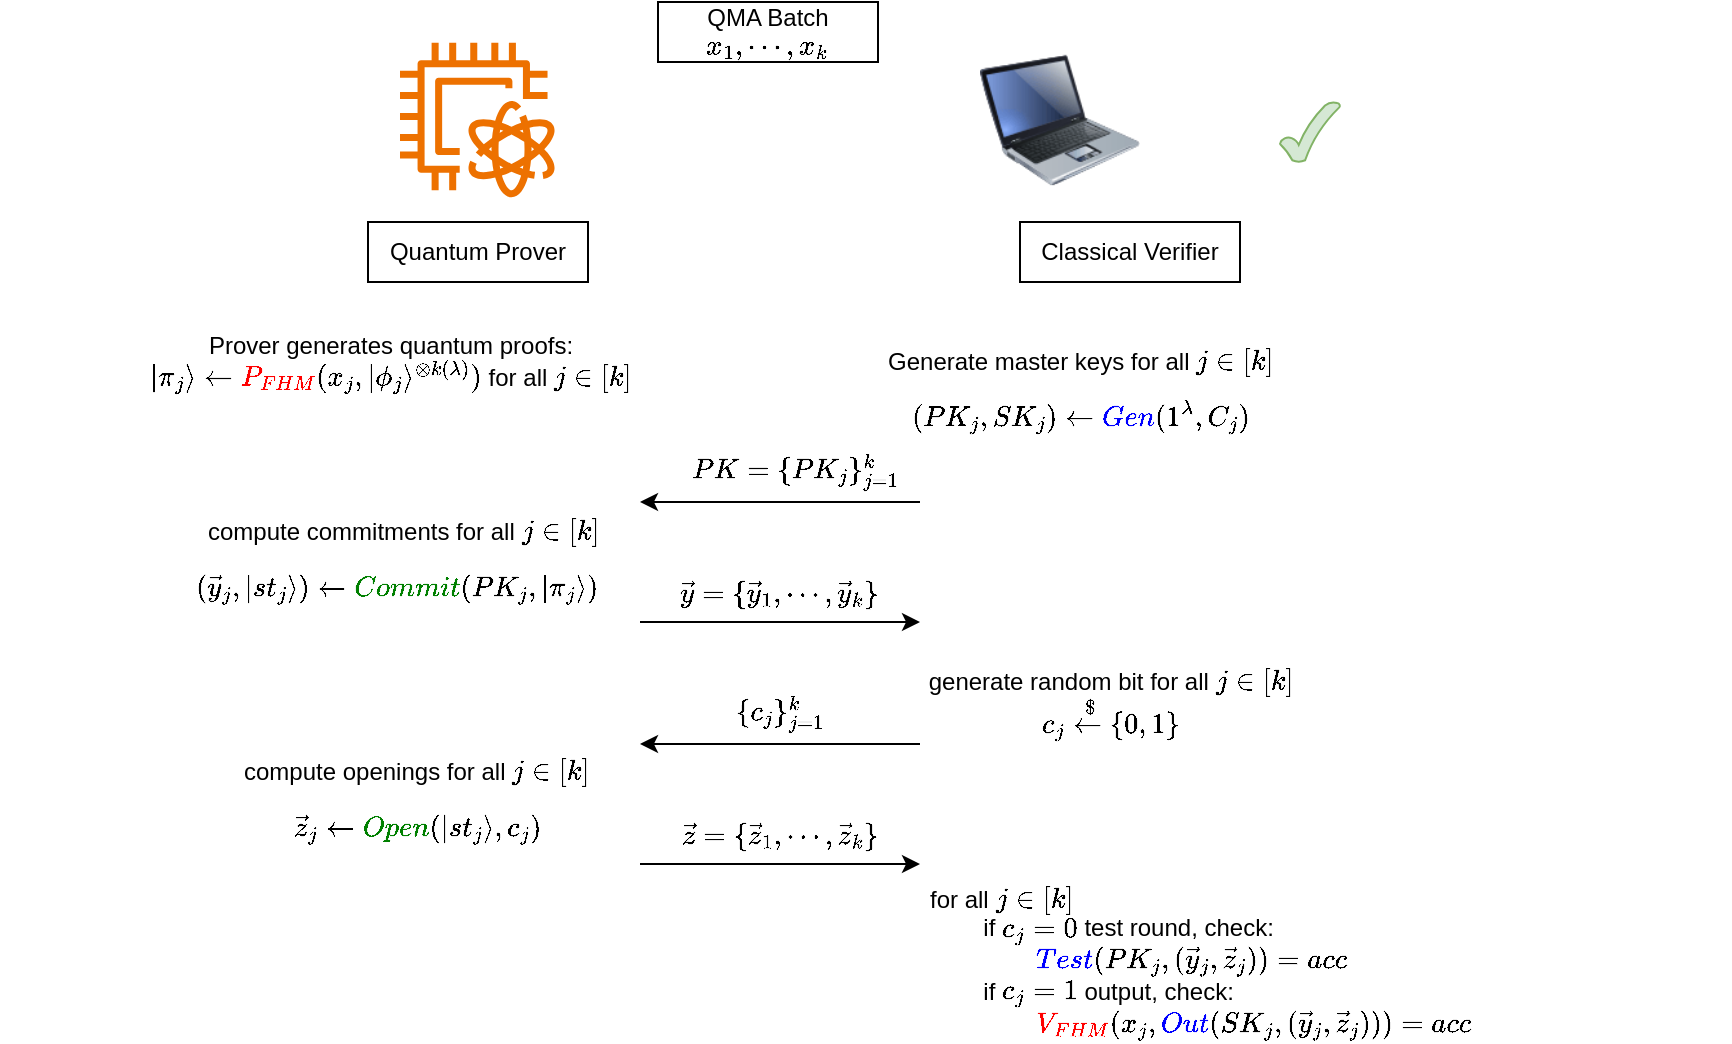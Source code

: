 <mxfile version="22.1.8" type="github">
  <diagram name="Page-1" id="b9AImQZlRmDhaym1XPzb">
    <mxGraphModel dx="1644" dy="521" grid="1" gridSize="10" guides="1" tooltips="1" connect="1" arrows="1" fold="1" page="1" pageScale="1" pageWidth="850" pageHeight="1100" math="1" shadow="0">
      <root>
        <mxCell id="0" />
        <mxCell id="1" parent="0" />
        <mxCell id="L88049jEslaWu98cFjgm-1" value="" style="shape=image;verticalLabelPosition=bottom;labelBackgroundColor=default;verticalAlign=top;aspect=fixed;imageAspect=0;image=https://i.etsystatic.com/19934258/r/il/329e2e/1883115379/il_570xN.1883115379_aqot.jpg;" vertex="1" parent="1">
          <mxGeometry x="540" y="170" width="80" height="80" as="geometry" />
        </mxCell>
        <mxCell id="L88049jEslaWu98cFjgm-2" value="Classical Verifier" style="rounded=0;whiteSpace=wrap;html=1;" vertex="1" parent="1">
          <mxGeometry x="490" y="270" width="110" height="30" as="geometry" />
        </mxCell>
        <mxCell id="L88049jEslaWu98cFjgm-3" value="" style="image;html=1;image=img/lib/clip_art/computers/Laptop_128x128.png" vertex="1" parent="1">
          <mxGeometry x="470" y="179" width="80" height="80" as="geometry" />
        </mxCell>
        <mxCell id="L88049jEslaWu98cFjgm-4" value="" style="sketch=0;outlineConnect=0;fontColor=#232F3E;gradientColor=none;fillColor=#ED7100;strokeColor=none;dashed=0;verticalLabelPosition=bottom;verticalAlign=top;align=center;html=1;fontSize=12;fontStyle=0;aspect=fixed;pointerEvents=1;shape=mxgraph.aws4.braket_qpu;" vertex="1" parent="1">
          <mxGeometry x="180" y="180" width="78" height="78" as="geometry" />
        </mxCell>
        <mxCell id="L88049jEslaWu98cFjgm-5" value="Quantum Prover" style="rounded=0;whiteSpace=wrap;html=1;" vertex="1" parent="1">
          <mxGeometry x="164" y="270" width="110" height="30" as="geometry" />
        </mxCell>
        <mxCell id="L88049jEslaWu98cFjgm-6" value="" style="endArrow=classic;html=1;rounded=0;" edge="1" parent="1">
          <mxGeometry width="50" height="50" relative="1" as="geometry">
            <mxPoint x="300" y="470" as="sourcePoint" />
            <mxPoint x="440" y="470" as="targetPoint" />
          </mxGeometry>
        </mxCell>
        <mxCell id="L88049jEslaWu98cFjgm-7" value="QMA Batch \( x_1, \cdots, x_k \)" style="rounded=0;whiteSpace=wrap;html=1;" vertex="1" parent="1">
          <mxGeometry x="309" y="160" width="110" height="30" as="geometry" />
        </mxCell>
        <mxCell id="L88049jEslaWu98cFjgm-9" value="" style="verticalLabelPosition=bottom;verticalAlign=top;html=1;shape=mxgraph.basic.tick;fillColor=#d5e8d4;strokeColor=#82b366;" vertex="1" parent="1">
          <mxGeometry x="620" y="210" width="30" height="30" as="geometry" />
        </mxCell>
        <mxCell id="L88049jEslaWu98cFjgm-10" value="Prover generates quantum proofs:&lt;br&gt;\( |\pi_j\rangle \leftarrow&amp;nbsp;\textcolor{red}{&lt;br&gt;P_{FHM}}(x_j, |\phi_j\rangle^{\otimes k(\lambda)}) \) for all \( j \in [k]\)" style="text;html=1;align=center;verticalAlign=middle;resizable=0;points=[];autosize=1;strokeColor=none;fillColor=none;" vertex="1" parent="1">
          <mxGeometry x="-20" y="310" width="390" height="60" as="geometry" />
        </mxCell>
        <mxCell id="L88049jEslaWu98cFjgm-11" value="&lt;div style=&quot;border-color: var(--border-color); text-align: right;&quot;&gt;compute commitments for all \( j \in [k]\)&lt;/div&gt;&lt;div style=&quot;border-color: var(--border-color); text-align: right;&quot;&gt;$$(\vec{y}_j, |st_j\rangle) \leftarrow \textcolor{green}{Commit}(PK_j, |\pi_j\rangle)$$&lt;/div&gt;" style="text;html=1;strokeColor=none;fillColor=none;align=center;verticalAlign=middle;whiteSpace=wrap;rounded=0;" vertex="1" parent="1">
          <mxGeometry x="78.5" y="430" width="200" height="30" as="geometry" />
        </mxCell>
        <mxCell id="L88049jEslaWu98cFjgm-12" value="\( \vec{y} = \{ \vec{y}_1, \cdots,&amp;nbsp;\vec{y}_k&lt;br&gt;\}\)" style="text;html=1;strokeColor=none;fillColor=none;align=center;verticalAlign=middle;whiteSpace=wrap;rounded=0;" vertex="1" parent="1">
          <mxGeometry x="340" y="440" width="60" height="30" as="geometry" />
        </mxCell>
        <mxCell id="L88049jEslaWu98cFjgm-13" value="generate random bit for all \( j \in [k]\)&lt;br&gt;\(c_j \xleftarrow{$} \{0,1\}\)" style="text;html=1;align=center;verticalAlign=middle;resizable=0;points=[];autosize=1;strokeColor=none;fillColor=none;" vertex="1" parent="1">
          <mxGeometry x="425" y="491" width="220" height="40" as="geometry" />
        </mxCell>
        <mxCell id="L88049jEslaWu98cFjgm-14" value="" style="endArrow=classic;html=1;rounded=0;" edge="1" parent="1">
          <mxGeometry width="50" height="50" relative="1" as="geometry">
            <mxPoint x="440" y="531" as="sourcePoint" />
            <mxPoint x="300" y="531" as="targetPoint" />
          </mxGeometry>
        </mxCell>
        <mxCell id="L88049jEslaWu98cFjgm-15" value="\( \{ c_j\}_{j=1}^k \)" style="text;html=1;align=center;verticalAlign=middle;resizable=0;points=[];autosize=1;strokeColor=none;fillColor=none;" vertex="1" parent="1">
          <mxGeometry x="310" y="501" width="120" height="30" as="geometry" />
        </mxCell>
        <mxCell id="L88049jEslaWu98cFjgm-16" value="&lt;div style=&quot;border-color: var(--border-color); caret-color: rgb(0, 0, 0); color: rgb(0, 0, 0); font-family: Helvetica; font-size: 12px; font-style: normal; font-variant-caps: normal; font-weight: 400; letter-spacing: normal; text-align: right; text-indent: 0px; text-transform: none; word-spacing: 0px; -webkit-text-stroke-width: 0px; text-decoration: none;&quot;&gt;compute openings for all \( j \in [k]\)&lt;/div&gt;&lt;div style=&quot;border-color: var(--border-color); caret-color: rgb(0, 0, 0); color: rgb(0, 0, 0); font-family: Helvetica; font-size: 12px; font-style: normal; font-variant-caps: normal; font-weight: 400; letter-spacing: normal; text-align: right; text-indent: 0px; text-transform: none; word-spacing: 0px; -webkit-text-stroke-width: 0px; text-decoration: none;&quot;&gt;$$\vec{z}_j \leftarrow \textcolor{green}{Open}(|st_j\rangle, c_j)$$&lt;br&gt;&lt;/div&gt;" style="text;whiteSpace=wrap;html=1;" vertex="1" parent="1">
          <mxGeometry x="99.5" y="531" width="179" height="50" as="geometry" />
        </mxCell>
        <mxCell id="L88049jEslaWu98cFjgm-17" value="" style="endArrow=classic;html=1;rounded=0;" edge="1" parent="1">
          <mxGeometry width="50" height="50" relative="1" as="geometry">
            <mxPoint x="300" y="591" as="sourcePoint" />
            <mxPoint x="440" y="591" as="targetPoint" />
          </mxGeometry>
        </mxCell>
        <mxCell id="L88049jEslaWu98cFjgm-18" value="\( \vec{z} = \{ \vec{z}_1, \cdots,&amp;nbsp;\vec{z}_k&lt;br style=&quot;border-color: var(--border-color);&quot;&gt;\}\)" style="text;html=1;strokeColor=none;fillColor=none;align=center;verticalAlign=middle;whiteSpace=wrap;rounded=0;" vertex="1" parent="1">
          <mxGeometry x="340" y="561" width="60" height="30" as="geometry" />
        </mxCell>
        <mxCell id="L88049jEslaWu98cFjgm-19" value="&lt;div style=&quot;border-color: var(--border-color); text-align: left;&quot;&gt;for all \( j \in [k]\)&lt;/div&gt;&lt;div style=&quot;border-color: var(--border-color); text-align: left;&quot;&gt;&lt;span style=&quot;white-space: pre;&quot;&gt;&#x9;&lt;/span&gt;if \(c_j=0\) test round, check:&lt;/div&gt;&lt;div style=&quot;border-color: var(--border-color); text-align: left;&quot;&gt;&lt;span style=&quot;white-space: pre;&quot;&gt;&#x9;&lt;span style=&quot;white-space: pre;&quot;&gt;&#x9;&lt;/span&gt;&lt;/span&gt;\(\textcolor{blue}{Test}(PK_j, (\vec{y}_j, \vec{z}_j))=acc\)&lt;/div&gt;&lt;div style=&quot;border-color: var(--border-color); text-align: left;&quot;&gt;&lt;span style=&quot;white-space: pre;&quot;&gt;&#x9;&lt;/span&gt;if \(c_j=1\) output, check:&lt;/div&gt;&lt;div style=&quot;border-color: var(--border-color); text-align: left;&quot;&gt;&lt;span style=&quot;white-space: pre;&quot;&gt;&#x9;&lt;span style=&quot;white-space: pre;&quot;&gt;&#x9;&lt;/span&gt;&lt;/span&gt;\(\textcolor{red}{V_{FHM}}(x_j,\textcolor{blue}{Out}(SK_j, (\vec{y}_j, \vec{z}_j)))=acc\)&lt;/div&gt;" style="text;html=1;align=center;verticalAlign=middle;resizable=0;points=[];autosize=1;strokeColor=none;fillColor=none;" vertex="1" parent="1">
          <mxGeometry x="315" y="600" width="530" height="80" as="geometry" />
        </mxCell>
        <mxCell id="L88049jEslaWu98cFjgm-20" value="" style="endArrow=classic;html=1;rounded=0;" edge="1" parent="1">
          <mxGeometry width="50" height="50" relative="1" as="geometry">
            <mxPoint x="440" y="410" as="sourcePoint" />
            <mxPoint x="300" y="410" as="targetPoint" />
          </mxGeometry>
        </mxCell>
        <mxCell id="L88049jEslaWu98cFjgm-21" value="\( PK = \{ PK_j \}_{j=1}^{k} \)&amp;nbsp;" style="text;html=1;align=center;verticalAlign=middle;resizable=0;points=[];autosize=1;strokeColor=none;fillColor=none;" vertex="1" parent="1">
          <mxGeometry x="289" y="380" width="180" height="30" as="geometry" />
        </mxCell>
        <mxCell id="L88049jEslaWu98cFjgm-22" value="&lt;div style=&quot;border-color: var(--border-color); text-align: left;&quot;&gt;Generate master keys for all \( j \in [k]\)&lt;/div&gt;&lt;div style=&quot;border-color: var(--border-color); text-align: left;&quot;&gt;$$(PK_j,SK_j)\leftarrow \textcolor{blue}{Gen}(1^\lambda, C_j)$$&lt;/div&gt;" style="text;html=1;align=center;verticalAlign=middle;resizable=0;points=[];autosize=1;strokeColor=none;fillColor=none;" vertex="1" parent="1">
          <mxGeometry x="335" y="340" width="370" height="40" as="geometry" />
        </mxCell>
      </root>
    </mxGraphModel>
  </diagram>
</mxfile>
